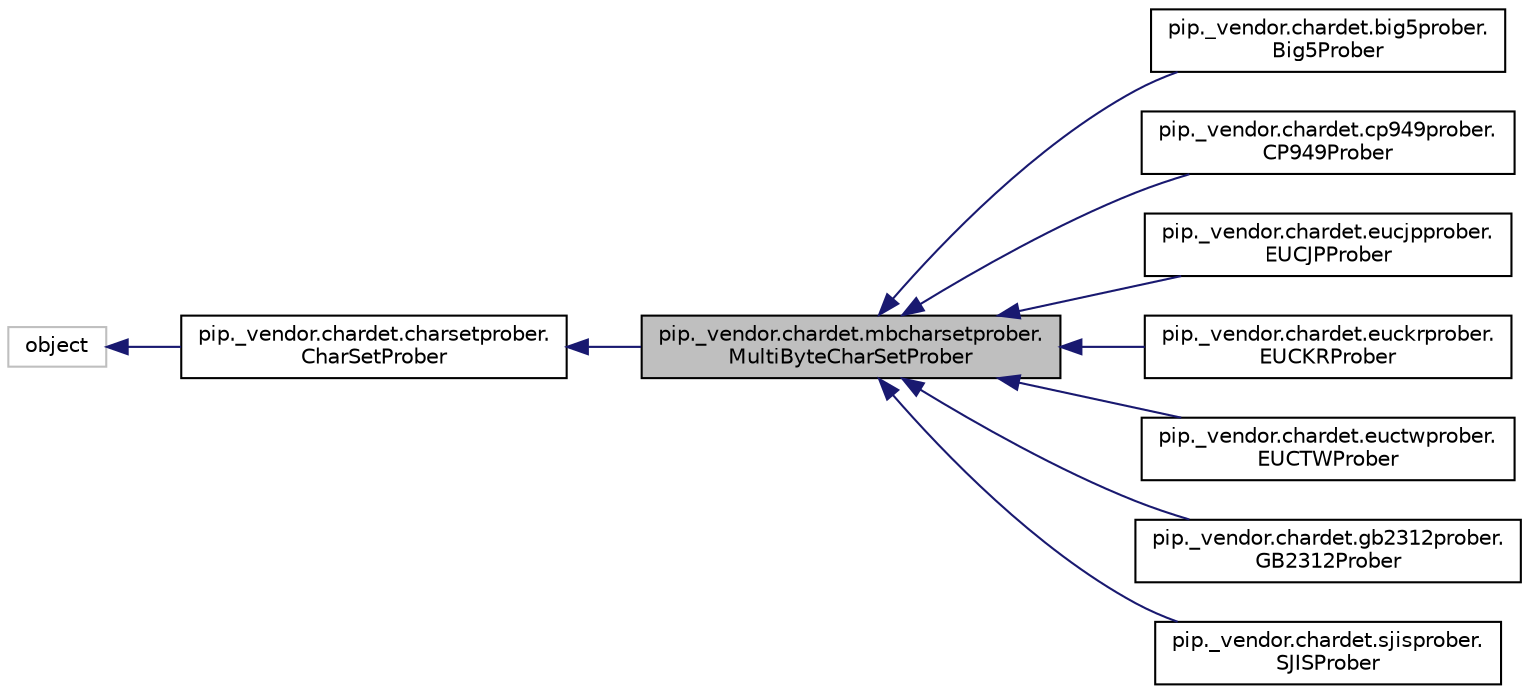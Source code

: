 digraph "pip._vendor.chardet.mbcharsetprober.MultiByteCharSetProber"
{
 // LATEX_PDF_SIZE
  edge [fontname="Helvetica",fontsize="10",labelfontname="Helvetica",labelfontsize="10"];
  node [fontname="Helvetica",fontsize="10",shape=record];
  rankdir="LR";
  Node1 [label="pip._vendor.chardet.mbcharsetprober.\lMultiByteCharSetProber",height=0.2,width=0.4,color="black", fillcolor="grey75", style="filled", fontcolor="black",tooltip=" "];
  Node2 -> Node1 [dir="back",color="midnightblue",fontsize="10",style="solid"];
  Node2 [label="pip._vendor.chardet.charsetprober.\lCharSetProber",height=0.2,width=0.4,color="black", fillcolor="white", style="filled",URL="$classpip_1_1__vendor_1_1chardet_1_1charsetprober_1_1CharSetProber.html",tooltip=" "];
  Node3 -> Node2 [dir="back",color="midnightblue",fontsize="10",style="solid"];
  Node3 [label="object",height=0.2,width=0.4,color="grey75", fillcolor="white", style="filled",tooltip=" "];
  Node1 -> Node4 [dir="back",color="midnightblue",fontsize="10",style="solid"];
  Node4 [label="pip._vendor.chardet.big5prober.\lBig5Prober",height=0.2,width=0.4,color="black", fillcolor="white", style="filled",URL="$classpip_1_1__vendor_1_1chardet_1_1big5prober_1_1Big5Prober.html",tooltip=" "];
  Node1 -> Node5 [dir="back",color="midnightblue",fontsize="10",style="solid"];
  Node5 [label="pip._vendor.chardet.cp949prober.\lCP949Prober",height=0.2,width=0.4,color="black", fillcolor="white", style="filled",URL="$classpip_1_1__vendor_1_1chardet_1_1cp949prober_1_1CP949Prober.html",tooltip=" "];
  Node1 -> Node6 [dir="back",color="midnightblue",fontsize="10",style="solid"];
  Node6 [label="pip._vendor.chardet.eucjpprober.\lEUCJPProber",height=0.2,width=0.4,color="black", fillcolor="white", style="filled",URL="$classpip_1_1__vendor_1_1chardet_1_1eucjpprober_1_1EUCJPProber.html",tooltip=" "];
  Node1 -> Node7 [dir="back",color="midnightblue",fontsize="10",style="solid"];
  Node7 [label="pip._vendor.chardet.euckrprober.\lEUCKRProber",height=0.2,width=0.4,color="black", fillcolor="white", style="filled",URL="$classpip_1_1__vendor_1_1chardet_1_1euckrprober_1_1EUCKRProber.html",tooltip=" "];
  Node1 -> Node8 [dir="back",color="midnightblue",fontsize="10",style="solid"];
  Node8 [label="pip._vendor.chardet.euctwprober.\lEUCTWProber",height=0.2,width=0.4,color="black", fillcolor="white", style="filled",URL="$classpip_1_1__vendor_1_1chardet_1_1euctwprober_1_1EUCTWProber.html",tooltip=" "];
  Node1 -> Node9 [dir="back",color="midnightblue",fontsize="10",style="solid"];
  Node9 [label="pip._vendor.chardet.gb2312prober.\lGB2312Prober",height=0.2,width=0.4,color="black", fillcolor="white", style="filled",URL="$classpip_1_1__vendor_1_1chardet_1_1gb2312prober_1_1GB2312Prober.html",tooltip=" "];
  Node1 -> Node10 [dir="back",color="midnightblue",fontsize="10",style="solid"];
  Node10 [label="pip._vendor.chardet.sjisprober.\lSJISProber",height=0.2,width=0.4,color="black", fillcolor="white", style="filled",URL="$classpip_1_1__vendor_1_1chardet_1_1sjisprober_1_1SJISProber.html",tooltip=" "];
}
